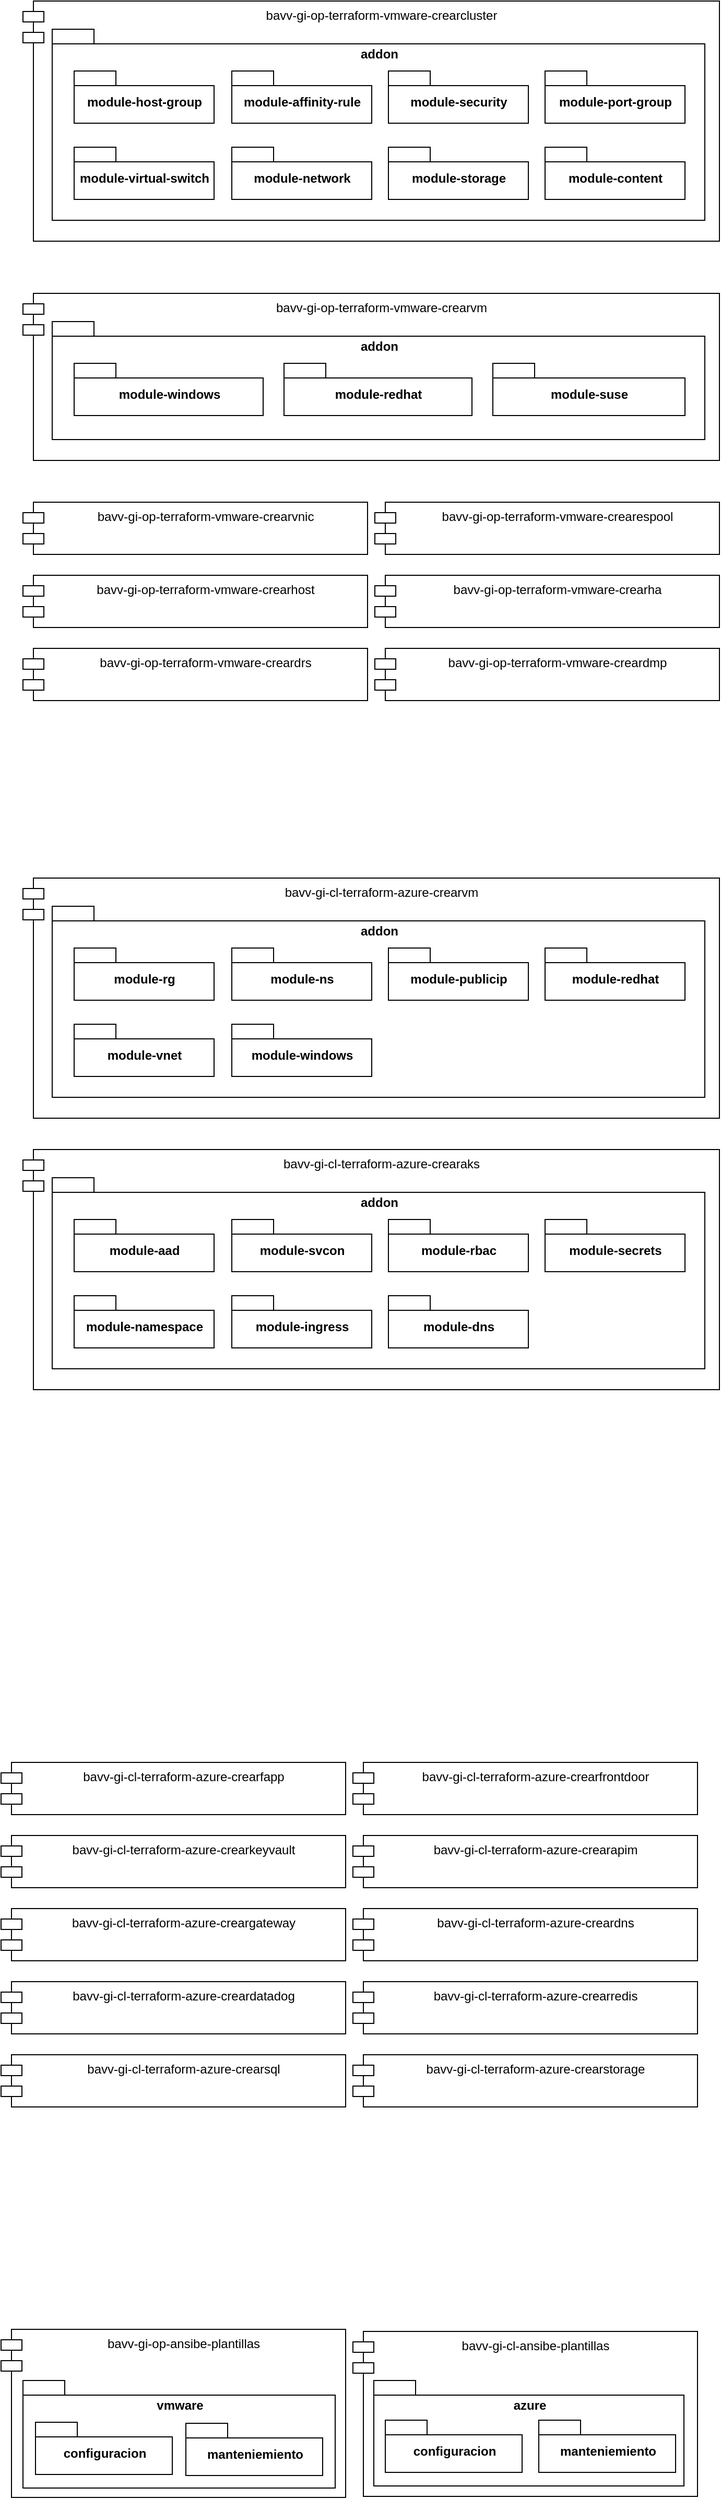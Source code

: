 <mxfile version="21.0.2" type="github">
  <diagram name="Page-1" id="5f0bae14-7c28-e335-631c-24af17079c00">
    <mxGraphModel dx="794" dy="509" grid="0" gridSize="10" guides="1" tooltips="1" connect="1" arrows="1" fold="1" page="1" pageScale="1" pageWidth="1100" pageHeight="850" background="none" math="0" shadow="0">
      <root>
        <mxCell id="0" />
        <mxCell id="1" parent="0" />
        <mxCell id="BwKcDBISeO8rM-5g9kwS-1" value="bavv-gi-op-terraform-vmware-crearcluster" style="shape=module;align=left;spacingLeft=20;align=center;verticalAlign=top;" parent="1" vertex="1">
          <mxGeometry x="150" y="40" width="667" height="230" as="geometry" />
        </mxCell>
        <mxCell id="awrq8H0JJblZVTlvvqXh-1" value="addon" style="shape=folder;fontStyle=1;spacingTop=10;tabWidth=40;tabHeight=14;tabPosition=left;html=1;verticalAlign=top;" parent="1" vertex="1">
          <mxGeometry x="178" y="67" width="625" height="183" as="geometry" />
        </mxCell>
        <mxCell id="awrq8H0JJblZVTlvvqXh-2" value="module-host-group" style="shape=folder;fontStyle=1;spacingTop=10;tabWidth=40;tabHeight=14;tabPosition=left;html=1;" parent="1" vertex="1">
          <mxGeometry x="199" y="107" width="134" height="50" as="geometry" />
        </mxCell>
        <mxCell id="awrq8H0JJblZVTlvvqXh-4" value="module-affinity-rule" style="shape=folder;fontStyle=1;spacingTop=10;tabWidth=40;tabHeight=14;tabPosition=left;html=1;" parent="1" vertex="1">
          <mxGeometry x="350" y="107" width="134" height="50" as="geometry" />
        </mxCell>
        <mxCell id="awrq8H0JJblZVTlvvqXh-5" value="module-security" style="shape=folder;fontStyle=1;spacingTop=10;tabWidth=40;tabHeight=14;tabPosition=left;html=1;" parent="1" vertex="1">
          <mxGeometry x="500" y="107" width="134" height="50" as="geometry" />
        </mxCell>
        <mxCell id="awrq8H0JJblZVTlvvqXh-6" value="module-port-group" style="shape=folder;fontStyle=1;spacingTop=10;tabWidth=40;tabHeight=14;tabPosition=left;html=1;" parent="1" vertex="1">
          <mxGeometry x="650" y="107" width="134" height="50" as="geometry" />
        </mxCell>
        <mxCell id="awrq8H0JJblZVTlvvqXh-7" value="module-virtual-switch" style="shape=folder;fontStyle=1;spacingTop=10;tabWidth=40;tabHeight=14;tabPosition=left;html=1;" parent="1" vertex="1">
          <mxGeometry x="199" y="180" width="134" height="50" as="geometry" />
        </mxCell>
        <mxCell id="awrq8H0JJblZVTlvvqXh-8" value="module-network" style="shape=folder;fontStyle=1;spacingTop=10;tabWidth=40;tabHeight=14;tabPosition=left;html=1;" parent="1" vertex="1">
          <mxGeometry x="350" y="180" width="134" height="50" as="geometry" />
        </mxCell>
        <mxCell id="awrq8H0JJblZVTlvvqXh-9" value="module-storage" style="shape=folder;fontStyle=1;spacingTop=10;tabWidth=40;tabHeight=14;tabPosition=left;html=1;" parent="1" vertex="1">
          <mxGeometry x="500" y="180" width="134" height="50" as="geometry" />
        </mxCell>
        <mxCell id="awrq8H0JJblZVTlvvqXh-10" value="module-content" style="shape=folder;fontStyle=1;spacingTop=10;tabWidth=40;tabHeight=14;tabPosition=left;html=1;" parent="1" vertex="1">
          <mxGeometry x="650" y="180" width="134" height="50" as="geometry" />
        </mxCell>
        <mxCell id="awrq8H0JJblZVTlvvqXh-11" value="bavv-gi-op-terraform-vmware-crearvm" style="shape=module;align=left;spacingLeft=20;align=center;verticalAlign=top;" parent="1" vertex="1">
          <mxGeometry x="150" y="320" width="667" height="160" as="geometry" />
        </mxCell>
        <mxCell id="awrq8H0JJblZVTlvvqXh-12" value="addon" style="shape=folder;fontStyle=1;spacingTop=10;tabWidth=40;tabHeight=14;tabPosition=left;html=1;verticalAlign=top;" parent="1" vertex="1">
          <mxGeometry x="178" y="347" width="625" height="113" as="geometry" />
        </mxCell>
        <mxCell id="awrq8H0JJblZVTlvvqXh-13" value="module-windows" style="shape=folder;fontStyle=1;spacingTop=10;tabWidth=40;tabHeight=14;tabPosition=left;html=1;" parent="1" vertex="1">
          <mxGeometry x="199" y="387" width="181" height="50" as="geometry" />
        </mxCell>
        <mxCell id="awrq8H0JJblZVTlvvqXh-14" value="module-redhat" style="shape=folder;fontStyle=1;spacingTop=10;tabWidth=40;tabHeight=14;tabPosition=left;html=1;" parent="1" vertex="1">
          <mxGeometry x="400" y="387" width="180" height="50" as="geometry" />
        </mxCell>
        <mxCell id="awrq8H0JJblZVTlvvqXh-15" value="module-suse" style="shape=folder;fontStyle=1;spacingTop=10;tabWidth=40;tabHeight=14;tabPosition=left;html=1;" parent="1" vertex="1">
          <mxGeometry x="600" y="387" width="184" height="50" as="geometry" />
        </mxCell>
        <mxCell id="awrq8H0JJblZVTlvvqXh-22" value="bavv-gi-op-terraform-vmware-crearvnic" style="shape=module;align=left;spacingLeft=20;align=center;verticalAlign=top;" parent="1" vertex="1">
          <mxGeometry x="150" y="520" width="330" height="50" as="geometry" />
        </mxCell>
        <mxCell id="awrq8H0JJblZVTlvvqXh-23" value="bavv-gi-op-terraform-vmware-crearespool" style="shape=module;align=left;spacingLeft=20;align=center;verticalAlign=top;" parent="1" vertex="1">
          <mxGeometry x="487" y="520" width="330" height="50" as="geometry" />
        </mxCell>
        <mxCell id="awrq8H0JJblZVTlvvqXh-24" value="bavv-gi-op-terraform-vmware-crearhost" style="shape=module;align=left;spacingLeft=20;align=center;verticalAlign=top;" parent="1" vertex="1">
          <mxGeometry x="150" y="590" width="330" height="50" as="geometry" />
        </mxCell>
        <mxCell id="awrq8H0JJblZVTlvvqXh-25" value="bavv-gi-op-terraform-vmware-crearha" style="shape=module;align=left;spacingLeft=20;align=center;verticalAlign=top;" parent="1" vertex="1">
          <mxGeometry x="487" y="590" width="330" height="50" as="geometry" />
        </mxCell>
        <mxCell id="awrq8H0JJblZVTlvvqXh-26" value="bavv-gi-op-terraform-vmware-creardrs" style="shape=module;align=left;spacingLeft=20;align=center;verticalAlign=top;" parent="1" vertex="1">
          <mxGeometry x="150" y="660" width="330" height="50" as="geometry" />
        </mxCell>
        <mxCell id="awrq8H0JJblZVTlvvqXh-27" value="bavv-gi-op-terraform-vmware-creardmp" style="shape=module;align=left;spacingLeft=20;align=center;verticalAlign=top;" parent="1" vertex="1">
          <mxGeometry x="487" y="660" width="330" height="50" as="geometry" />
        </mxCell>
        <mxCell id="awrq8H0JJblZVTlvvqXh-29" value="bavv-gi-cl-terraform-azure-crearvm" style="shape=module;align=left;spacingLeft=20;align=center;verticalAlign=top;" parent="1" vertex="1">
          <mxGeometry x="150" y="880" width="667" height="230" as="geometry" />
        </mxCell>
        <mxCell id="awrq8H0JJblZVTlvvqXh-30" value="addon" style="shape=folder;fontStyle=1;spacingTop=10;tabWidth=40;tabHeight=14;tabPosition=left;html=1;verticalAlign=top;" parent="1" vertex="1">
          <mxGeometry x="178" y="907" width="625" height="183" as="geometry" />
        </mxCell>
        <mxCell id="awrq8H0JJblZVTlvvqXh-31" value="module-rg" style="shape=folder;fontStyle=1;spacingTop=10;tabWidth=40;tabHeight=14;tabPosition=left;html=1;" parent="1" vertex="1">
          <mxGeometry x="199" y="947" width="134" height="50" as="geometry" />
        </mxCell>
        <mxCell id="awrq8H0JJblZVTlvvqXh-32" value="module-ns" style="shape=folder;fontStyle=1;spacingTop=10;tabWidth=40;tabHeight=14;tabPosition=left;html=1;" parent="1" vertex="1">
          <mxGeometry x="350" y="947" width="134" height="50" as="geometry" />
        </mxCell>
        <mxCell id="awrq8H0JJblZVTlvvqXh-33" value="module-publicip" style="shape=folder;fontStyle=1;spacingTop=10;tabWidth=40;tabHeight=14;tabPosition=left;html=1;" parent="1" vertex="1">
          <mxGeometry x="500" y="947" width="134" height="50" as="geometry" />
        </mxCell>
        <mxCell id="awrq8H0JJblZVTlvvqXh-34" value="module-redhat" style="shape=folder;fontStyle=1;spacingTop=10;tabWidth=40;tabHeight=14;tabPosition=left;html=1;" parent="1" vertex="1">
          <mxGeometry x="650" y="947" width="134" height="50" as="geometry" />
        </mxCell>
        <mxCell id="awrq8H0JJblZVTlvvqXh-35" value="module-vnet" style="shape=folder;fontStyle=1;spacingTop=10;tabWidth=40;tabHeight=14;tabPosition=left;html=1;" parent="1" vertex="1">
          <mxGeometry x="199" y="1020" width="134" height="50" as="geometry" />
        </mxCell>
        <mxCell id="awrq8H0JJblZVTlvvqXh-36" value="module-windows" style="shape=folder;fontStyle=1;spacingTop=10;tabWidth=40;tabHeight=14;tabPosition=left;html=1;" parent="1" vertex="1">
          <mxGeometry x="350" y="1020" width="134" height="50" as="geometry" />
        </mxCell>
        <mxCell id="awrq8H0JJblZVTlvvqXh-39" value="bavv-gi-cl-terraform-azure-crearaks" style="shape=module;align=left;spacingLeft=20;align=center;verticalAlign=top;" parent="1" vertex="1">
          <mxGeometry x="150" y="1140" width="667" height="230" as="geometry" />
        </mxCell>
        <mxCell id="awrq8H0JJblZVTlvvqXh-40" value="addon" style="shape=folder;fontStyle=1;spacingTop=10;tabWidth=40;tabHeight=14;tabPosition=left;html=1;verticalAlign=top;" parent="1" vertex="1">
          <mxGeometry x="178" y="1167" width="625" height="183" as="geometry" />
        </mxCell>
        <mxCell id="awrq8H0JJblZVTlvvqXh-41" value="module-aad" style="shape=folder;fontStyle=1;spacingTop=10;tabWidth=40;tabHeight=14;tabPosition=left;html=1;" parent="1" vertex="1">
          <mxGeometry x="199" y="1207" width="134" height="50" as="geometry" />
        </mxCell>
        <mxCell id="awrq8H0JJblZVTlvvqXh-42" value="module-svcon" style="shape=folder;fontStyle=1;spacingTop=10;tabWidth=40;tabHeight=14;tabPosition=left;html=1;" parent="1" vertex="1">
          <mxGeometry x="350" y="1207" width="134" height="50" as="geometry" />
        </mxCell>
        <mxCell id="awrq8H0JJblZVTlvvqXh-43" value="module-rbac" style="shape=folder;fontStyle=1;spacingTop=10;tabWidth=40;tabHeight=14;tabPosition=left;html=1;" parent="1" vertex="1">
          <mxGeometry x="500" y="1207" width="134" height="50" as="geometry" />
        </mxCell>
        <mxCell id="awrq8H0JJblZVTlvvqXh-44" value="module-secrets" style="shape=folder;fontStyle=1;spacingTop=10;tabWidth=40;tabHeight=14;tabPosition=left;html=1;" parent="1" vertex="1">
          <mxGeometry x="650" y="1207" width="134" height="50" as="geometry" />
        </mxCell>
        <mxCell id="awrq8H0JJblZVTlvvqXh-45" value="module-namespace" style="shape=folder;fontStyle=1;spacingTop=10;tabWidth=40;tabHeight=14;tabPosition=left;html=1;" parent="1" vertex="1">
          <mxGeometry x="199" y="1280" width="134" height="50" as="geometry" />
        </mxCell>
        <mxCell id="awrq8H0JJblZVTlvvqXh-46" value="module-ingress" style="shape=folder;fontStyle=1;spacingTop=10;tabWidth=40;tabHeight=14;tabPosition=left;html=1;" parent="1" vertex="1">
          <mxGeometry x="350" y="1280" width="134" height="50" as="geometry" />
        </mxCell>
        <mxCell id="awrq8H0JJblZVTlvvqXh-47" value="module-dns" style="shape=folder;fontStyle=1;spacingTop=10;tabWidth=40;tabHeight=14;tabPosition=left;html=1;" parent="1" vertex="1">
          <mxGeometry x="500" y="1280" width="134" height="50" as="geometry" />
        </mxCell>
        <mxCell id="awrq8H0JJblZVTlvvqXh-48" value="bavv-gi-cl-terraform-azure-crearfapp" style="shape=module;align=left;spacingLeft=20;align=center;verticalAlign=top;" parent="1" vertex="1">
          <mxGeometry x="129" y="1727" width="330" height="50" as="geometry" />
        </mxCell>
        <mxCell id="awrq8H0JJblZVTlvvqXh-49" value="bavv-gi-cl-terraform-azure-crearfrontdoor" style="shape=module;align=left;spacingLeft=20;align=center;verticalAlign=top;" parent="1" vertex="1">
          <mxGeometry x="466" y="1727" width="330" height="50" as="geometry" />
        </mxCell>
        <mxCell id="awrq8H0JJblZVTlvvqXh-50" value="bavv-gi-cl-terraform-azure-crearkeyvault" style="shape=module;align=left;spacingLeft=20;align=center;verticalAlign=top;" parent="1" vertex="1">
          <mxGeometry x="129" y="1797" width="330" height="50" as="geometry" />
        </mxCell>
        <mxCell id="awrq8H0JJblZVTlvvqXh-51" value="bavv-gi-cl-terraform-azure-crearapim" style="shape=module;align=left;spacingLeft=20;align=center;verticalAlign=top;" parent="1" vertex="1">
          <mxGeometry x="466" y="1797" width="330" height="50" as="geometry" />
        </mxCell>
        <mxCell id="awrq8H0JJblZVTlvvqXh-52" value="bavv-gi-cl-terraform-azure-creargateway" style="shape=module;align=left;spacingLeft=20;align=center;verticalAlign=top;" parent="1" vertex="1">
          <mxGeometry x="129" y="1867" width="330" height="50" as="geometry" />
        </mxCell>
        <mxCell id="awrq8H0JJblZVTlvvqXh-53" value="bavv-gi-cl-terraform-azure-creardns" style="shape=module;align=left;spacingLeft=20;align=center;verticalAlign=top;" parent="1" vertex="1">
          <mxGeometry x="466" y="1867" width="330" height="50" as="geometry" />
        </mxCell>
        <mxCell id="awrq8H0JJblZVTlvvqXh-54" value="bavv-gi-cl-terraform-azure-creardatadog" style="shape=module;align=left;spacingLeft=20;align=center;verticalAlign=top;" parent="1" vertex="1">
          <mxGeometry x="129" y="1937" width="330" height="50" as="geometry" />
        </mxCell>
        <mxCell id="awrq8H0JJblZVTlvvqXh-55" value="bavv-gi-cl-terraform-azure-crearredis" style="shape=module;align=left;spacingLeft=20;align=center;verticalAlign=top;" parent="1" vertex="1">
          <mxGeometry x="466" y="1937" width="330" height="50" as="geometry" />
        </mxCell>
        <mxCell id="awrq8H0JJblZVTlvvqXh-56" value="bavv-gi-cl-terraform-azure-crearsql" style="shape=module;align=left;spacingLeft=20;align=center;verticalAlign=top;" parent="1" vertex="1">
          <mxGeometry x="129" y="2007" width="330" height="50" as="geometry" />
        </mxCell>
        <mxCell id="awrq8H0JJblZVTlvvqXh-57" value="bavv-gi-cl-terraform-azure-crearstorage" style="shape=module;align=left;spacingLeft=20;align=center;verticalAlign=top;" parent="1" vertex="1">
          <mxGeometry x="466" y="2007" width="330" height="50" as="geometry" />
        </mxCell>
        <mxCell id="awrq8H0JJblZVTlvvqXh-62" value="bavv-gi-op-ansibe-plantillas" style="shape=module;align=left;spacingLeft=20;align=center;verticalAlign=top;" parent="1" vertex="1">
          <mxGeometry x="129" y="2270" width="330" height="161" as="geometry" />
        </mxCell>
        <mxCell id="awrq8H0JJblZVTlvvqXh-63" value="bavv-gi-cl-ansibe-plantillas" style="shape=module;align=left;spacingLeft=20;align=center;verticalAlign=top;" parent="1" vertex="1">
          <mxGeometry x="466" y="2272" width="330" height="158" as="geometry" />
        </mxCell>
        <mxCell id="UFElNhJIHivWJu88RMrl-2" value="vmware" style="shape=folder;fontStyle=1;spacingTop=10;tabWidth=40;tabHeight=14;tabPosition=left;html=1;verticalAlign=top;" vertex="1" parent="1">
          <mxGeometry x="150" y="2319" width="299" height="103" as="geometry" />
        </mxCell>
        <mxCell id="UFElNhJIHivWJu88RMrl-3" value="azure" style="shape=folder;fontStyle=1;spacingTop=10;tabWidth=40;tabHeight=14;tabPosition=left;html=1;verticalAlign=top;" vertex="1" parent="1">
          <mxGeometry x="486" y="2319" width="297" height="101" as="geometry" />
        </mxCell>
        <mxCell id="awrq8H0JJblZVTlvvqXh-64" value="configuracion" style="shape=folder;fontStyle=1;spacingTop=10;tabWidth=40;tabHeight=14;tabPosition=left;html=1;" parent="1" vertex="1">
          <mxGeometry x="162" y="2359" width="131" height="50" as="geometry" />
        </mxCell>
        <mxCell id="awrq8H0JJblZVTlvvqXh-65" value="manteniemiento" style="shape=folder;fontStyle=1;spacingTop=10;tabWidth=40;tabHeight=14;tabPosition=left;html=1;" parent="1" vertex="1">
          <mxGeometry x="306" y="2360" width="131" height="50" as="geometry" />
        </mxCell>
        <mxCell id="awrq8H0JJblZVTlvvqXh-66" value="configuracion" style="shape=folder;fontStyle=1;spacingTop=10;tabWidth=40;tabHeight=14;tabPosition=left;html=1;" parent="1" vertex="1">
          <mxGeometry x="497" y="2357" width="131" height="50" as="geometry" />
        </mxCell>
        <mxCell id="awrq8H0JJblZVTlvvqXh-67" value="manteniemiento" style="shape=folder;fontStyle=1;spacingTop=10;tabWidth=40;tabHeight=14;tabPosition=left;html=1;" parent="1" vertex="1">
          <mxGeometry x="644" y="2357" width="131" height="50" as="geometry" />
        </mxCell>
      </root>
    </mxGraphModel>
  </diagram>
</mxfile>

